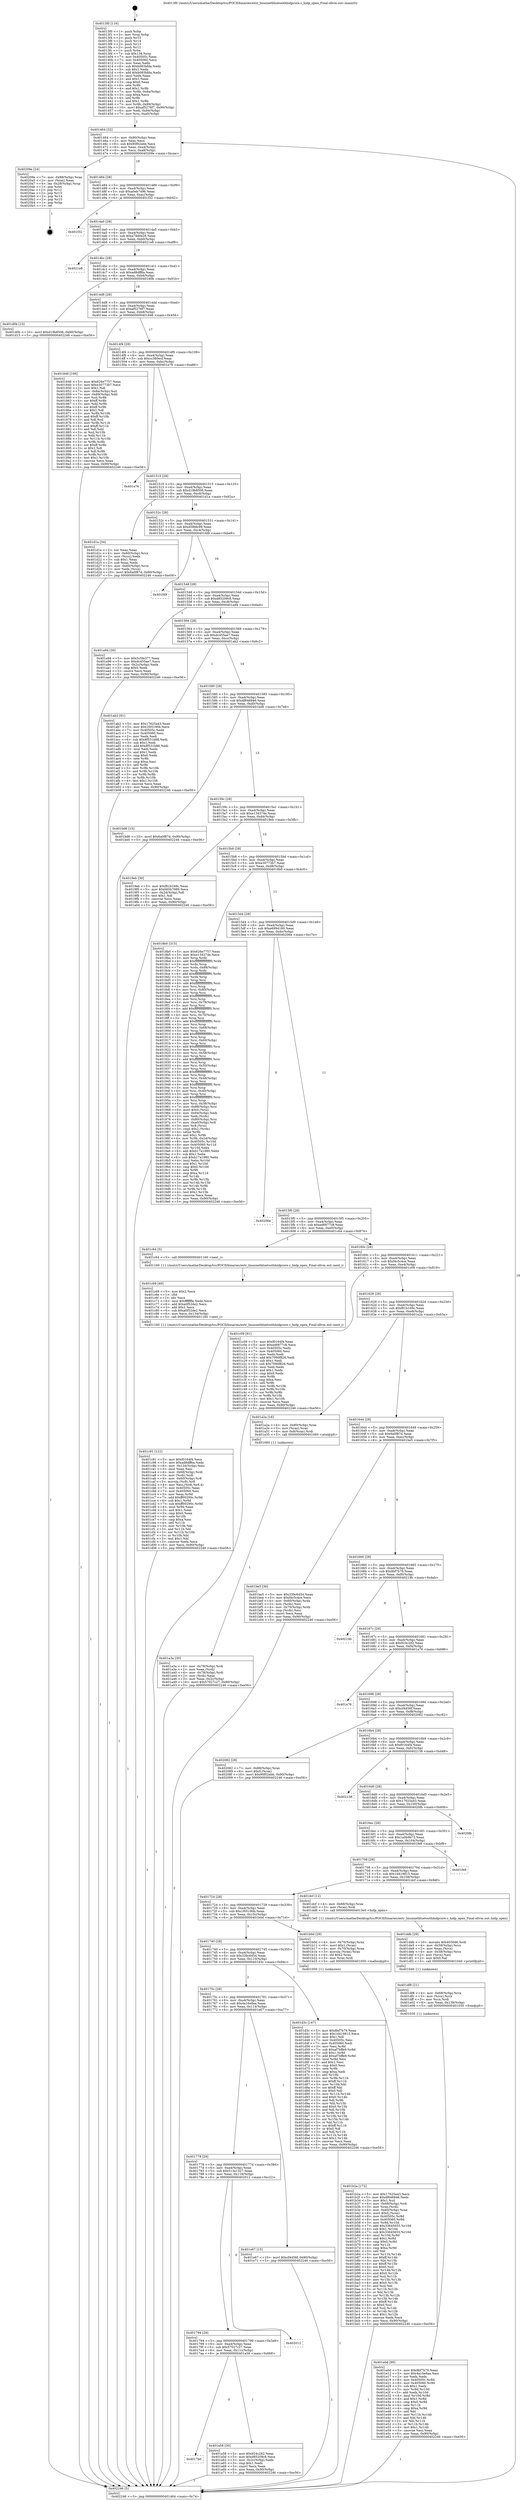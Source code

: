 digraph "0x4013f0" {
  label = "0x4013f0 (/mnt/c/Users/mathe/Desktop/tcc/POCII/binaries/extr_linuxnetbluetoothhidpcore.c_hidp_open_Final-ollvm.out::main(0))"
  labelloc = "t"
  node[shape=record]

  Entry [label="",width=0.3,height=0.3,shape=circle,fillcolor=black,style=filled]
  "0x401464" [label="{
     0x401464 [32]\l
     | [instrs]\l
     &nbsp;&nbsp;0x401464 \<+6\>: mov -0x90(%rbp),%eax\l
     &nbsp;&nbsp;0x40146a \<+2\>: mov %eax,%ecx\l
     &nbsp;&nbsp;0x40146c \<+6\>: sub $0x90f02ebb,%ecx\l
     &nbsp;&nbsp;0x401472 \<+6\>: mov %eax,-0xa4(%rbp)\l
     &nbsp;&nbsp;0x401478 \<+6\>: mov %ecx,-0xa8(%rbp)\l
     &nbsp;&nbsp;0x40147e \<+6\>: je 000000000040209e \<main+0xcae\>\l
  }"]
  "0x40209e" [label="{
     0x40209e [24]\l
     | [instrs]\l
     &nbsp;&nbsp;0x40209e \<+7\>: mov -0x88(%rbp),%rax\l
     &nbsp;&nbsp;0x4020a5 \<+2\>: mov (%rax),%eax\l
     &nbsp;&nbsp;0x4020a7 \<+4\>: lea -0x28(%rbp),%rsp\l
     &nbsp;&nbsp;0x4020ab \<+1\>: pop %rbx\l
     &nbsp;&nbsp;0x4020ac \<+2\>: pop %r12\l
     &nbsp;&nbsp;0x4020ae \<+2\>: pop %r13\l
     &nbsp;&nbsp;0x4020b0 \<+2\>: pop %r14\l
     &nbsp;&nbsp;0x4020b2 \<+2\>: pop %r15\l
     &nbsp;&nbsp;0x4020b4 \<+1\>: pop %rbp\l
     &nbsp;&nbsp;0x4020b5 \<+1\>: ret\l
  }"]
  "0x401484" [label="{
     0x401484 [28]\l
     | [instrs]\l
     &nbsp;&nbsp;0x401484 \<+5\>: jmp 0000000000401489 \<main+0x99\>\l
     &nbsp;&nbsp;0x401489 \<+6\>: mov -0xa4(%rbp),%eax\l
     &nbsp;&nbsp;0x40148f \<+5\>: sub $0xa0eb7496,%eax\l
     &nbsp;&nbsp;0x401494 \<+6\>: mov %eax,-0xac(%rbp)\l
     &nbsp;&nbsp;0x40149a \<+6\>: je 0000000000401f32 \<main+0xb42\>\l
  }"]
  Exit [label="",width=0.3,height=0.3,shape=circle,fillcolor=black,style=filled,peripheries=2]
  "0x401f32" [label="{
     0x401f32\l
  }", style=dashed]
  "0x4014a0" [label="{
     0x4014a0 [28]\l
     | [instrs]\l
     &nbsp;&nbsp;0x4014a0 \<+5\>: jmp 00000000004014a5 \<main+0xb5\>\l
     &nbsp;&nbsp;0x4014a5 \<+6\>: mov -0xa4(%rbp),%eax\l
     &nbsp;&nbsp;0x4014ab \<+5\>: sub $0xa79d0e28,%eax\l
     &nbsp;&nbsp;0x4014b0 \<+6\>: mov %eax,-0xb0(%rbp)\l
     &nbsp;&nbsp;0x4014b6 \<+6\>: je 00000000004021e8 \<main+0xdf8\>\l
  }"]
  "0x401e0d" [label="{
     0x401e0d [90]\l
     | [instrs]\l
     &nbsp;&nbsp;0x401e0d \<+5\>: mov $0x8bf7b79,%eax\l
     &nbsp;&nbsp;0x401e12 \<+5\>: mov $0x4a16e8aa,%esi\l
     &nbsp;&nbsp;0x401e17 \<+2\>: xor %edx,%edx\l
     &nbsp;&nbsp;0x401e19 \<+8\>: mov 0x40505c,%r8d\l
     &nbsp;&nbsp;0x401e21 \<+8\>: mov 0x405060,%r9d\l
     &nbsp;&nbsp;0x401e29 \<+3\>: sub $0x1,%edx\l
     &nbsp;&nbsp;0x401e2c \<+3\>: mov %r8d,%r10d\l
     &nbsp;&nbsp;0x401e2f \<+3\>: add %edx,%r10d\l
     &nbsp;&nbsp;0x401e32 \<+4\>: imul %r10d,%r8d\l
     &nbsp;&nbsp;0x401e36 \<+4\>: and $0x1,%r8d\l
     &nbsp;&nbsp;0x401e3a \<+4\>: cmp $0x0,%r8d\l
     &nbsp;&nbsp;0x401e3e \<+4\>: sete %r11b\l
     &nbsp;&nbsp;0x401e42 \<+4\>: cmp $0xa,%r9d\l
     &nbsp;&nbsp;0x401e46 \<+3\>: setl %bl\l
     &nbsp;&nbsp;0x401e49 \<+3\>: mov %r11b,%r14b\l
     &nbsp;&nbsp;0x401e4c \<+3\>: and %bl,%r14b\l
     &nbsp;&nbsp;0x401e4f \<+3\>: xor %bl,%r11b\l
     &nbsp;&nbsp;0x401e52 \<+3\>: or %r11b,%r14b\l
     &nbsp;&nbsp;0x401e55 \<+4\>: test $0x1,%r14b\l
     &nbsp;&nbsp;0x401e59 \<+3\>: cmovne %esi,%eax\l
     &nbsp;&nbsp;0x401e5c \<+6\>: mov %eax,-0x90(%rbp)\l
     &nbsp;&nbsp;0x401e62 \<+5\>: jmp 0000000000402246 \<main+0xe56\>\l
  }"]
  "0x4021e8" [label="{
     0x4021e8\l
  }", style=dashed]
  "0x4014bc" [label="{
     0x4014bc [28]\l
     | [instrs]\l
     &nbsp;&nbsp;0x4014bc \<+5\>: jmp 00000000004014c1 \<main+0xd1\>\l
     &nbsp;&nbsp;0x4014c1 \<+6\>: mov -0xa4(%rbp),%eax\l
     &nbsp;&nbsp;0x4014c7 \<+5\>: sub $0xad8dff6a,%eax\l
     &nbsp;&nbsp;0x4014cc \<+6\>: mov %eax,-0xb4(%rbp)\l
     &nbsp;&nbsp;0x4014d2 \<+6\>: je 0000000000401d0b \<main+0x91b\>\l
  }"]
  "0x401df8" [label="{
     0x401df8 [21]\l
     | [instrs]\l
     &nbsp;&nbsp;0x401df8 \<+4\>: mov -0x68(%rbp),%rcx\l
     &nbsp;&nbsp;0x401dfc \<+3\>: mov (%rcx),%rcx\l
     &nbsp;&nbsp;0x401dff \<+3\>: mov %rcx,%rdi\l
     &nbsp;&nbsp;0x401e02 \<+6\>: mov %eax,-0x138(%rbp)\l
     &nbsp;&nbsp;0x401e08 \<+5\>: call 0000000000401030 \<free@plt\>\l
     | [calls]\l
     &nbsp;&nbsp;0x401030 \{1\} (unknown)\l
  }"]
  "0x401d0b" [label="{
     0x401d0b [15]\l
     | [instrs]\l
     &nbsp;&nbsp;0x401d0b \<+10\>: movl $0xd19b8506,-0x90(%rbp)\l
     &nbsp;&nbsp;0x401d15 \<+5\>: jmp 0000000000402246 \<main+0xe56\>\l
  }"]
  "0x4014d8" [label="{
     0x4014d8 [28]\l
     | [instrs]\l
     &nbsp;&nbsp;0x4014d8 \<+5\>: jmp 00000000004014dd \<main+0xed\>\l
     &nbsp;&nbsp;0x4014dd \<+6\>: mov -0xa4(%rbp),%eax\l
     &nbsp;&nbsp;0x4014e3 \<+5\>: sub $0xaf5276f7,%eax\l
     &nbsp;&nbsp;0x4014e8 \<+6\>: mov %eax,-0xb8(%rbp)\l
     &nbsp;&nbsp;0x4014ee \<+6\>: je 0000000000401846 \<main+0x456\>\l
  }"]
  "0x401ddb" [label="{
     0x401ddb [29]\l
     | [instrs]\l
     &nbsp;&nbsp;0x401ddb \<+10\>: movabs $0x4030d6,%rdi\l
     &nbsp;&nbsp;0x401de5 \<+4\>: mov -0x58(%rbp),%rcx\l
     &nbsp;&nbsp;0x401de9 \<+2\>: mov %eax,(%rcx)\l
     &nbsp;&nbsp;0x401deb \<+4\>: mov -0x58(%rbp),%rcx\l
     &nbsp;&nbsp;0x401def \<+2\>: mov (%rcx),%esi\l
     &nbsp;&nbsp;0x401df1 \<+2\>: mov $0x0,%al\l
     &nbsp;&nbsp;0x401df3 \<+5\>: call 0000000000401040 \<printf@plt\>\l
     | [calls]\l
     &nbsp;&nbsp;0x401040 \{1\} (unknown)\l
  }"]
  "0x401846" [label="{
     0x401846 [106]\l
     | [instrs]\l
     &nbsp;&nbsp;0x401846 \<+5\>: mov $0x626e7757,%eax\l
     &nbsp;&nbsp;0x40184b \<+5\>: mov $0xe30773b7,%ecx\l
     &nbsp;&nbsp;0x401850 \<+2\>: mov $0x1,%dl\l
     &nbsp;&nbsp;0x401852 \<+7\>: mov -0x8a(%rbp),%sil\l
     &nbsp;&nbsp;0x401859 \<+7\>: mov -0x89(%rbp),%dil\l
     &nbsp;&nbsp;0x401860 \<+3\>: mov %sil,%r8b\l
     &nbsp;&nbsp;0x401863 \<+4\>: xor $0xff,%r8b\l
     &nbsp;&nbsp;0x401867 \<+3\>: mov %dil,%r9b\l
     &nbsp;&nbsp;0x40186a \<+4\>: xor $0xff,%r9b\l
     &nbsp;&nbsp;0x40186e \<+3\>: xor $0x1,%dl\l
     &nbsp;&nbsp;0x401871 \<+3\>: mov %r8b,%r10b\l
     &nbsp;&nbsp;0x401874 \<+4\>: and $0xff,%r10b\l
     &nbsp;&nbsp;0x401878 \<+3\>: and %dl,%sil\l
     &nbsp;&nbsp;0x40187b \<+3\>: mov %r9b,%r11b\l
     &nbsp;&nbsp;0x40187e \<+4\>: and $0xff,%r11b\l
     &nbsp;&nbsp;0x401882 \<+3\>: and %dl,%dil\l
     &nbsp;&nbsp;0x401885 \<+3\>: or %sil,%r10b\l
     &nbsp;&nbsp;0x401888 \<+3\>: or %dil,%r11b\l
     &nbsp;&nbsp;0x40188b \<+3\>: xor %r11b,%r10b\l
     &nbsp;&nbsp;0x40188e \<+3\>: or %r9b,%r8b\l
     &nbsp;&nbsp;0x401891 \<+4\>: xor $0xff,%r8b\l
     &nbsp;&nbsp;0x401895 \<+3\>: or $0x1,%dl\l
     &nbsp;&nbsp;0x401898 \<+3\>: and %dl,%r8b\l
     &nbsp;&nbsp;0x40189b \<+3\>: or %r8b,%r10b\l
     &nbsp;&nbsp;0x40189e \<+4\>: test $0x1,%r10b\l
     &nbsp;&nbsp;0x4018a2 \<+3\>: cmovne %ecx,%eax\l
     &nbsp;&nbsp;0x4018a5 \<+6\>: mov %eax,-0x90(%rbp)\l
     &nbsp;&nbsp;0x4018ab \<+5\>: jmp 0000000000402246 \<main+0xe56\>\l
  }"]
  "0x4014f4" [label="{
     0x4014f4 [28]\l
     | [instrs]\l
     &nbsp;&nbsp;0x4014f4 \<+5\>: jmp 00000000004014f9 \<main+0x109\>\l
     &nbsp;&nbsp;0x4014f9 \<+6\>: mov -0xa4(%rbp),%eax\l
     &nbsp;&nbsp;0x4014ff \<+5\>: sub $0xcc380ecf,%eax\l
     &nbsp;&nbsp;0x401504 \<+6\>: mov %eax,-0xbc(%rbp)\l
     &nbsp;&nbsp;0x40150a \<+6\>: je 0000000000401e76 \<main+0xa86\>\l
  }"]
  "0x402246" [label="{
     0x402246 [5]\l
     | [instrs]\l
     &nbsp;&nbsp;0x402246 \<+5\>: jmp 0000000000401464 \<main+0x74\>\l
  }"]
  "0x4013f0" [label="{
     0x4013f0 [116]\l
     | [instrs]\l
     &nbsp;&nbsp;0x4013f0 \<+1\>: push %rbp\l
     &nbsp;&nbsp;0x4013f1 \<+3\>: mov %rsp,%rbp\l
     &nbsp;&nbsp;0x4013f4 \<+2\>: push %r15\l
     &nbsp;&nbsp;0x4013f6 \<+2\>: push %r14\l
     &nbsp;&nbsp;0x4013f8 \<+2\>: push %r13\l
     &nbsp;&nbsp;0x4013fa \<+2\>: push %r12\l
     &nbsp;&nbsp;0x4013fc \<+1\>: push %rbx\l
     &nbsp;&nbsp;0x4013fd \<+7\>: sub $0x138,%rsp\l
     &nbsp;&nbsp;0x401404 \<+7\>: mov 0x40505c,%eax\l
     &nbsp;&nbsp;0x40140b \<+7\>: mov 0x405060,%ecx\l
     &nbsp;&nbsp;0x401412 \<+2\>: mov %eax,%edx\l
     &nbsp;&nbsp;0x401414 \<+6\>: sub $0xb083bfda,%edx\l
     &nbsp;&nbsp;0x40141a \<+3\>: sub $0x1,%edx\l
     &nbsp;&nbsp;0x40141d \<+6\>: add $0xb083bfda,%edx\l
     &nbsp;&nbsp;0x401423 \<+3\>: imul %edx,%eax\l
     &nbsp;&nbsp;0x401426 \<+3\>: and $0x1,%eax\l
     &nbsp;&nbsp;0x401429 \<+3\>: cmp $0x0,%eax\l
     &nbsp;&nbsp;0x40142c \<+4\>: sete %r8b\l
     &nbsp;&nbsp;0x401430 \<+4\>: and $0x1,%r8b\l
     &nbsp;&nbsp;0x401434 \<+7\>: mov %r8b,-0x8a(%rbp)\l
     &nbsp;&nbsp;0x40143b \<+3\>: cmp $0xa,%ecx\l
     &nbsp;&nbsp;0x40143e \<+4\>: setl %r8b\l
     &nbsp;&nbsp;0x401442 \<+4\>: and $0x1,%r8b\l
     &nbsp;&nbsp;0x401446 \<+7\>: mov %r8b,-0x89(%rbp)\l
     &nbsp;&nbsp;0x40144d \<+10\>: movl $0xaf5276f7,-0x90(%rbp)\l
     &nbsp;&nbsp;0x401457 \<+6\>: mov %edi,-0x94(%rbp)\l
     &nbsp;&nbsp;0x40145d \<+7\>: mov %rsi,-0xa0(%rbp)\l
  }"]
  "0x401c91" [label="{
     0x401c91 [122]\l
     | [instrs]\l
     &nbsp;&nbsp;0x401c91 \<+5\>: mov $0xf0164f4,%ecx\l
     &nbsp;&nbsp;0x401c96 \<+5\>: mov $0xad8dff6a,%edx\l
     &nbsp;&nbsp;0x401c9b \<+6\>: mov -0x134(%rbp),%esi\l
     &nbsp;&nbsp;0x401ca1 \<+3\>: imul %eax,%esi\l
     &nbsp;&nbsp;0x401ca4 \<+4\>: mov -0x68(%rbp),%rdi\l
     &nbsp;&nbsp;0x401ca8 \<+3\>: mov (%rdi),%rdi\l
     &nbsp;&nbsp;0x401cab \<+4\>: mov -0x60(%rbp),%r8\l
     &nbsp;&nbsp;0x401caf \<+3\>: movslq (%r8),%r8\l
     &nbsp;&nbsp;0x401cb2 \<+4\>: mov %esi,(%rdi,%r8,4)\l
     &nbsp;&nbsp;0x401cb6 \<+7\>: mov 0x40505c,%eax\l
     &nbsp;&nbsp;0x401cbd \<+7\>: mov 0x405060,%esi\l
     &nbsp;&nbsp;0x401cc4 \<+3\>: mov %eax,%r9d\l
     &nbsp;&nbsp;0x401cc7 \<+7\>: add $0xff00290c,%r9d\l
     &nbsp;&nbsp;0x401cce \<+4\>: sub $0x1,%r9d\l
     &nbsp;&nbsp;0x401cd2 \<+7\>: sub $0xff00290c,%r9d\l
     &nbsp;&nbsp;0x401cd9 \<+4\>: imul %r9d,%eax\l
     &nbsp;&nbsp;0x401cdd \<+3\>: and $0x1,%eax\l
     &nbsp;&nbsp;0x401ce0 \<+3\>: cmp $0x0,%eax\l
     &nbsp;&nbsp;0x401ce3 \<+4\>: sete %r10b\l
     &nbsp;&nbsp;0x401ce7 \<+3\>: cmp $0xa,%esi\l
     &nbsp;&nbsp;0x401cea \<+4\>: setl %r11b\l
     &nbsp;&nbsp;0x401cee \<+3\>: mov %r10b,%bl\l
     &nbsp;&nbsp;0x401cf1 \<+3\>: and %r11b,%bl\l
     &nbsp;&nbsp;0x401cf4 \<+3\>: xor %r11b,%r10b\l
     &nbsp;&nbsp;0x401cf7 \<+3\>: or %r10b,%bl\l
     &nbsp;&nbsp;0x401cfa \<+3\>: test $0x1,%bl\l
     &nbsp;&nbsp;0x401cfd \<+3\>: cmovne %edx,%ecx\l
     &nbsp;&nbsp;0x401d00 \<+6\>: mov %ecx,-0x90(%rbp)\l
     &nbsp;&nbsp;0x401d06 \<+5\>: jmp 0000000000402246 \<main+0xe56\>\l
  }"]
  "0x401e76" [label="{
     0x401e76\l
  }", style=dashed]
  "0x401510" [label="{
     0x401510 [28]\l
     | [instrs]\l
     &nbsp;&nbsp;0x401510 \<+5\>: jmp 0000000000401515 \<main+0x125\>\l
     &nbsp;&nbsp;0x401515 \<+6\>: mov -0xa4(%rbp),%eax\l
     &nbsp;&nbsp;0x40151b \<+5\>: sub $0xd19b8506,%eax\l
     &nbsp;&nbsp;0x401520 \<+6\>: mov %eax,-0xc0(%rbp)\l
     &nbsp;&nbsp;0x401526 \<+6\>: je 0000000000401d1a \<main+0x92a\>\l
  }"]
  "0x401c69" [label="{
     0x401c69 [40]\l
     | [instrs]\l
     &nbsp;&nbsp;0x401c69 \<+5\>: mov $0x2,%ecx\l
     &nbsp;&nbsp;0x401c6e \<+1\>: cltd\l
     &nbsp;&nbsp;0x401c6f \<+2\>: idiv %ecx\l
     &nbsp;&nbsp;0x401c71 \<+6\>: imul $0xfffffffe,%edx,%ecx\l
     &nbsp;&nbsp;0x401c77 \<+6\>: add $0xa0f52de2,%ecx\l
     &nbsp;&nbsp;0x401c7d \<+3\>: add $0x1,%ecx\l
     &nbsp;&nbsp;0x401c80 \<+6\>: sub $0xa0f52de2,%ecx\l
     &nbsp;&nbsp;0x401c86 \<+6\>: mov %ecx,-0x134(%rbp)\l
     &nbsp;&nbsp;0x401c8c \<+5\>: call 0000000000401160 \<next_i\>\l
     | [calls]\l
     &nbsp;&nbsp;0x401160 \{1\} (/mnt/c/Users/mathe/Desktop/tcc/POCII/binaries/extr_linuxnetbluetoothhidpcore.c_hidp_open_Final-ollvm.out::next_i)\l
  }"]
  "0x401d1a" [label="{
     0x401d1a [34]\l
     | [instrs]\l
     &nbsp;&nbsp;0x401d1a \<+2\>: xor %eax,%eax\l
     &nbsp;&nbsp;0x401d1c \<+4\>: mov -0x60(%rbp),%rcx\l
     &nbsp;&nbsp;0x401d20 \<+2\>: mov (%rcx),%edx\l
     &nbsp;&nbsp;0x401d22 \<+3\>: sub $0x1,%eax\l
     &nbsp;&nbsp;0x401d25 \<+2\>: sub %eax,%edx\l
     &nbsp;&nbsp;0x401d27 \<+4\>: mov -0x60(%rbp),%rcx\l
     &nbsp;&nbsp;0x401d2b \<+2\>: mov %edx,(%rcx)\l
     &nbsp;&nbsp;0x401d2d \<+10\>: movl $0x6a0f87d,-0x90(%rbp)\l
     &nbsp;&nbsp;0x401d37 \<+5\>: jmp 0000000000402246 \<main+0xe56\>\l
  }"]
  "0x40152c" [label="{
     0x40152c [28]\l
     | [instrs]\l
     &nbsp;&nbsp;0x40152c \<+5\>: jmp 0000000000401531 \<main+0x141\>\l
     &nbsp;&nbsp;0x401531 \<+6\>: mov -0xa4(%rbp),%eax\l
     &nbsp;&nbsp;0x401537 \<+5\>: sub $0xd58fdc99,%eax\l
     &nbsp;&nbsp;0x40153c \<+6\>: mov %eax,-0xc4(%rbp)\l
     &nbsp;&nbsp;0x401542 \<+6\>: je 0000000000401fd9 \<main+0xbe9\>\l
  }"]
  "0x401b2a" [label="{
     0x401b2a [172]\l
     | [instrs]\l
     &nbsp;&nbsp;0x401b2a \<+5\>: mov $0x17625a43,%ecx\l
     &nbsp;&nbsp;0x401b2f \<+5\>: mov $0xdf646946,%edx\l
     &nbsp;&nbsp;0x401b34 \<+3\>: mov $0x1,%sil\l
     &nbsp;&nbsp;0x401b37 \<+4\>: mov -0x68(%rbp),%rdi\l
     &nbsp;&nbsp;0x401b3b \<+3\>: mov %rax,(%rdi)\l
     &nbsp;&nbsp;0x401b3e \<+4\>: mov -0x60(%rbp),%rax\l
     &nbsp;&nbsp;0x401b42 \<+6\>: movl $0x0,(%rax)\l
     &nbsp;&nbsp;0x401b48 \<+8\>: mov 0x40505c,%r8d\l
     &nbsp;&nbsp;0x401b50 \<+8\>: mov 0x405060,%r9d\l
     &nbsp;&nbsp;0x401b58 \<+3\>: mov %r8d,%r10d\l
     &nbsp;&nbsp;0x401b5b \<+7\>: add $0x33645655,%r10d\l
     &nbsp;&nbsp;0x401b62 \<+4\>: sub $0x1,%r10d\l
     &nbsp;&nbsp;0x401b66 \<+7\>: sub $0x33645655,%r10d\l
     &nbsp;&nbsp;0x401b6d \<+4\>: imul %r10d,%r8d\l
     &nbsp;&nbsp;0x401b71 \<+4\>: and $0x1,%r8d\l
     &nbsp;&nbsp;0x401b75 \<+4\>: cmp $0x0,%r8d\l
     &nbsp;&nbsp;0x401b79 \<+4\>: sete %r11b\l
     &nbsp;&nbsp;0x401b7d \<+4\>: cmp $0xa,%r9d\l
     &nbsp;&nbsp;0x401b81 \<+3\>: setl %bl\l
     &nbsp;&nbsp;0x401b84 \<+3\>: mov %r11b,%r14b\l
     &nbsp;&nbsp;0x401b87 \<+4\>: xor $0xff,%r14b\l
     &nbsp;&nbsp;0x401b8b \<+3\>: mov %bl,%r15b\l
     &nbsp;&nbsp;0x401b8e \<+4\>: xor $0xff,%r15b\l
     &nbsp;&nbsp;0x401b92 \<+4\>: xor $0x0,%sil\l
     &nbsp;&nbsp;0x401b96 \<+3\>: mov %r14b,%r12b\l
     &nbsp;&nbsp;0x401b99 \<+4\>: and $0x0,%r12b\l
     &nbsp;&nbsp;0x401b9d \<+3\>: and %sil,%r11b\l
     &nbsp;&nbsp;0x401ba0 \<+3\>: mov %r15b,%r13b\l
     &nbsp;&nbsp;0x401ba3 \<+4\>: and $0x0,%r13b\l
     &nbsp;&nbsp;0x401ba7 \<+3\>: and %sil,%bl\l
     &nbsp;&nbsp;0x401baa \<+3\>: or %r11b,%r12b\l
     &nbsp;&nbsp;0x401bad \<+3\>: or %bl,%r13b\l
     &nbsp;&nbsp;0x401bb0 \<+3\>: xor %r13b,%r12b\l
     &nbsp;&nbsp;0x401bb3 \<+3\>: or %r15b,%r14b\l
     &nbsp;&nbsp;0x401bb6 \<+4\>: xor $0xff,%r14b\l
     &nbsp;&nbsp;0x401bba \<+4\>: or $0x0,%sil\l
     &nbsp;&nbsp;0x401bbe \<+3\>: and %sil,%r14b\l
     &nbsp;&nbsp;0x401bc1 \<+3\>: or %r14b,%r12b\l
     &nbsp;&nbsp;0x401bc4 \<+4\>: test $0x1,%r12b\l
     &nbsp;&nbsp;0x401bc8 \<+3\>: cmovne %edx,%ecx\l
     &nbsp;&nbsp;0x401bcb \<+6\>: mov %ecx,-0x90(%rbp)\l
     &nbsp;&nbsp;0x401bd1 \<+5\>: jmp 0000000000402246 \<main+0xe56\>\l
  }"]
  "0x401fd9" [label="{
     0x401fd9\l
  }", style=dashed]
  "0x401548" [label="{
     0x401548 [28]\l
     | [instrs]\l
     &nbsp;&nbsp;0x401548 \<+5\>: jmp 000000000040154d \<main+0x15d\>\l
     &nbsp;&nbsp;0x40154d \<+6\>: mov -0xa4(%rbp),%eax\l
     &nbsp;&nbsp;0x401553 \<+5\>: sub $0xd85209c8,%eax\l
     &nbsp;&nbsp;0x401558 \<+6\>: mov %eax,-0xc8(%rbp)\l
     &nbsp;&nbsp;0x40155e \<+6\>: je 0000000000401a94 \<main+0x6a4\>\l
  }"]
  "0x4017b0" [label="{
     0x4017b0\l
  }", style=dashed]
  "0x401a94" [label="{
     0x401a94 [30]\l
     | [instrs]\l
     &nbsp;&nbsp;0x401a94 \<+5\>: mov $0x5c5fe377,%eax\l
     &nbsp;&nbsp;0x401a99 \<+5\>: mov $0xdc455ae7,%ecx\l
     &nbsp;&nbsp;0x401a9e \<+3\>: mov -0x2c(%rbp),%edx\l
     &nbsp;&nbsp;0x401aa1 \<+3\>: cmp $0x0,%edx\l
     &nbsp;&nbsp;0x401aa4 \<+3\>: cmove %ecx,%eax\l
     &nbsp;&nbsp;0x401aa7 \<+6\>: mov %eax,-0x90(%rbp)\l
     &nbsp;&nbsp;0x401aad \<+5\>: jmp 0000000000402246 \<main+0xe56\>\l
  }"]
  "0x401564" [label="{
     0x401564 [28]\l
     | [instrs]\l
     &nbsp;&nbsp;0x401564 \<+5\>: jmp 0000000000401569 \<main+0x179\>\l
     &nbsp;&nbsp;0x401569 \<+6\>: mov -0xa4(%rbp),%eax\l
     &nbsp;&nbsp;0x40156f \<+5\>: sub $0xdc455ae7,%eax\l
     &nbsp;&nbsp;0x401574 \<+6\>: mov %eax,-0xcc(%rbp)\l
     &nbsp;&nbsp;0x40157a \<+6\>: je 0000000000401ab2 \<main+0x6c2\>\l
  }"]
  "0x401a58" [label="{
     0x401a58 [30]\l
     | [instrs]\l
     &nbsp;&nbsp;0x401a58 \<+5\>: mov $0x924c282,%eax\l
     &nbsp;&nbsp;0x401a5d \<+5\>: mov $0xd85209c8,%ecx\l
     &nbsp;&nbsp;0x401a62 \<+3\>: mov -0x2c(%rbp),%edx\l
     &nbsp;&nbsp;0x401a65 \<+3\>: cmp $0x1,%edx\l
     &nbsp;&nbsp;0x401a68 \<+3\>: cmovl %ecx,%eax\l
     &nbsp;&nbsp;0x401a6b \<+6\>: mov %eax,-0x90(%rbp)\l
     &nbsp;&nbsp;0x401a71 \<+5\>: jmp 0000000000402246 \<main+0xe56\>\l
  }"]
  "0x401ab2" [label="{
     0x401ab2 [91]\l
     | [instrs]\l
     &nbsp;&nbsp;0x401ab2 \<+5\>: mov $0x17625a43,%eax\l
     &nbsp;&nbsp;0x401ab7 \<+5\>: mov $0x1f05190b,%ecx\l
     &nbsp;&nbsp;0x401abc \<+7\>: mov 0x40505c,%edx\l
     &nbsp;&nbsp;0x401ac3 \<+7\>: mov 0x405060,%esi\l
     &nbsp;&nbsp;0x401aca \<+2\>: mov %edx,%edi\l
     &nbsp;&nbsp;0x401acc \<+6\>: sub $0x8f531b88,%edi\l
     &nbsp;&nbsp;0x401ad2 \<+3\>: sub $0x1,%edi\l
     &nbsp;&nbsp;0x401ad5 \<+6\>: add $0x8f531b88,%edi\l
     &nbsp;&nbsp;0x401adb \<+3\>: imul %edi,%edx\l
     &nbsp;&nbsp;0x401ade \<+3\>: and $0x1,%edx\l
     &nbsp;&nbsp;0x401ae1 \<+3\>: cmp $0x0,%edx\l
     &nbsp;&nbsp;0x401ae4 \<+4\>: sete %r8b\l
     &nbsp;&nbsp;0x401ae8 \<+3\>: cmp $0xa,%esi\l
     &nbsp;&nbsp;0x401aeb \<+4\>: setl %r9b\l
     &nbsp;&nbsp;0x401aef \<+3\>: mov %r8b,%r10b\l
     &nbsp;&nbsp;0x401af2 \<+3\>: and %r9b,%r10b\l
     &nbsp;&nbsp;0x401af5 \<+3\>: xor %r9b,%r8b\l
     &nbsp;&nbsp;0x401af8 \<+3\>: or %r8b,%r10b\l
     &nbsp;&nbsp;0x401afb \<+4\>: test $0x1,%r10b\l
     &nbsp;&nbsp;0x401aff \<+3\>: cmovne %ecx,%eax\l
     &nbsp;&nbsp;0x401b02 \<+6\>: mov %eax,-0x90(%rbp)\l
     &nbsp;&nbsp;0x401b08 \<+5\>: jmp 0000000000402246 \<main+0xe56\>\l
  }"]
  "0x401580" [label="{
     0x401580 [28]\l
     | [instrs]\l
     &nbsp;&nbsp;0x401580 \<+5\>: jmp 0000000000401585 \<main+0x195\>\l
     &nbsp;&nbsp;0x401585 \<+6\>: mov -0xa4(%rbp),%eax\l
     &nbsp;&nbsp;0x40158b \<+5\>: sub $0xdf646946,%eax\l
     &nbsp;&nbsp;0x401590 \<+6\>: mov %eax,-0xd0(%rbp)\l
     &nbsp;&nbsp;0x401596 \<+6\>: je 0000000000401bd6 \<main+0x7e6\>\l
  }"]
  "0x401794" [label="{
     0x401794 [28]\l
     | [instrs]\l
     &nbsp;&nbsp;0x401794 \<+5\>: jmp 0000000000401799 \<main+0x3a9\>\l
     &nbsp;&nbsp;0x401799 \<+6\>: mov -0xa4(%rbp),%eax\l
     &nbsp;&nbsp;0x40179f \<+5\>: sub $0x57027c27,%eax\l
     &nbsp;&nbsp;0x4017a4 \<+6\>: mov %eax,-0x11c(%rbp)\l
     &nbsp;&nbsp;0x4017aa \<+6\>: je 0000000000401a58 \<main+0x668\>\l
  }"]
  "0x401bd6" [label="{
     0x401bd6 [15]\l
     | [instrs]\l
     &nbsp;&nbsp;0x401bd6 \<+10\>: movl $0x6a0f87d,-0x90(%rbp)\l
     &nbsp;&nbsp;0x401be0 \<+5\>: jmp 0000000000402246 \<main+0xe56\>\l
  }"]
  "0x40159c" [label="{
     0x40159c [28]\l
     | [instrs]\l
     &nbsp;&nbsp;0x40159c \<+5\>: jmp 00000000004015a1 \<main+0x1b1\>\l
     &nbsp;&nbsp;0x4015a1 \<+6\>: mov -0xa4(%rbp),%eax\l
     &nbsp;&nbsp;0x4015a7 \<+5\>: sub $0xe134374e,%eax\l
     &nbsp;&nbsp;0x4015ac \<+6\>: mov %eax,-0xd4(%rbp)\l
     &nbsp;&nbsp;0x4015b2 \<+6\>: je 00000000004019eb \<main+0x5fb\>\l
  }"]
  "0x402012" [label="{
     0x402012\l
  }", style=dashed]
  "0x4019eb" [label="{
     0x4019eb [30]\l
     | [instrs]\l
     &nbsp;&nbsp;0x4019eb \<+5\>: mov $0xf81b169c,%eax\l
     &nbsp;&nbsp;0x4019f0 \<+5\>: mov $0x665b7989,%ecx\l
     &nbsp;&nbsp;0x4019f5 \<+3\>: mov -0x2d(%rbp),%dl\l
     &nbsp;&nbsp;0x4019f8 \<+3\>: test $0x1,%dl\l
     &nbsp;&nbsp;0x4019fb \<+3\>: cmovne %ecx,%eax\l
     &nbsp;&nbsp;0x4019fe \<+6\>: mov %eax,-0x90(%rbp)\l
     &nbsp;&nbsp;0x401a04 \<+5\>: jmp 0000000000402246 \<main+0xe56\>\l
  }"]
  "0x4015b8" [label="{
     0x4015b8 [28]\l
     | [instrs]\l
     &nbsp;&nbsp;0x4015b8 \<+5\>: jmp 00000000004015bd \<main+0x1cd\>\l
     &nbsp;&nbsp;0x4015bd \<+6\>: mov -0xa4(%rbp),%eax\l
     &nbsp;&nbsp;0x4015c3 \<+5\>: sub $0xe30773b7,%eax\l
     &nbsp;&nbsp;0x4015c8 \<+6\>: mov %eax,-0xd8(%rbp)\l
     &nbsp;&nbsp;0x4015ce \<+6\>: je 00000000004018b0 \<main+0x4c0\>\l
  }"]
  "0x401778" [label="{
     0x401778 [28]\l
     | [instrs]\l
     &nbsp;&nbsp;0x401778 \<+5\>: jmp 000000000040177d \<main+0x38d\>\l
     &nbsp;&nbsp;0x40177d \<+6\>: mov -0xa4(%rbp),%eax\l
     &nbsp;&nbsp;0x401783 \<+5\>: sub $0x513a1327,%eax\l
     &nbsp;&nbsp;0x401788 \<+6\>: mov %eax,-0x118(%rbp)\l
     &nbsp;&nbsp;0x40178e \<+6\>: je 0000000000402012 \<main+0xc22\>\l
  }"]
  "0x4018b0" [label="{
     0x4018b0 [315]\l
     | [instrs]\l
     &nbsp;&nbsp;0x4018b0 \<+5\>: mov $0x626e7757,%eax\l
     &nbsp;&nbsp;0x4018b5 \<+5\>: mov $0xe134374e,%ecx\l
     &nbsp;&nbsp;0x4018ba \<+3\>: mov %rsp,%rdx\l
     &nbsp;&nbsp;0x4018bd \<+4\>: add $0xfffffffffffffff0,%rdx\l
     &nbsp;&nbsp;0x4018c1 \<+3\>: mov %rdx,%rsp\l
     &nbsp;&nbsp;0x4018c4 \<+7\>: mov %rdx,-0x88(%rbp)\l
     &nbsp;&nbsp;0x4018cb \<+3\>: mov %rsp,%rdx\l
     &nbsp;&nbsp;0x4018ce \<+4\>: add $0xfffffffffffffff0,%rdx\l
     &nbsp;&nbsp;0x4018d2 \<+3\>: mov %rdx,%rsp\l
     &nbsp;&nbsp;0x4018d5 \<+3\>: mov %rsp,%rsi\l
     &nbsp;&nbsp;0x4018d8 \<+4\>: add $0xfffffffffffffff0,%rsi\l
     &nbsp;&nbsp;0x4018dc \<+3\>: mov %rsi,%rsp\l
     &nbsp;&nbsp;0x4018df \<+4\>: mov %rsi,-0x80(%rbp)\l
     &nbsp;&nbsp;0x4018e3 \<+3\>: mov %rsp,%rsi\l
     &nbsp;&nbsp;0x4018e6 \<+4\>: add $0xfffffffffffffff0,%rsi\l
     &nbsp;&nbsp;0x4018ea \<+3\>: mov %rsi,%rsp\l
     &nbsp;&nbsp;0x4018ed \<+4\>: mov %rsi,-0x78(%rbp)\l
     &nbsp;&nbsp;0x4018f1 \<+3\>: mov %rsp,%rsi\l
     &nbsp;&nbsp;0x4018f4 \<+4\>: add $0xfffffffffffffff0,%rsi\l
     &nbsp;&nbsp;0x4018f8 \<+3\>: mov %rsi,%rsp\l
     &nbsp;&nbsp;0x4018fb \<+4\>: mov %rsi,-0x70(%rbp)\l
     &nbsp;&nbsp;0x4018ff \<+3\>: mov %rsp,%rsi\l
     &nbsp;&nbsp;0x401902 \<+4\>: add $0xfffffffffffffff0,%rsi\l
     &nbsp;&nbsp;0x401906 \<+3\>: mov %rsi,%rsp\l
     &nbsp;&nbsp;0x401909 \<+4\>: mov %rsi,-0x68(%rbp)\l
     &nbsp;&nbsp;0x40190d \<+3\>: mov %rsp,%rsi\l
     &nbsp;&nbsp;0x401910 \<+4\>: add $0xfffffffffffffff0,%rsi\l
     &nbsp;&nbsp;0x401914 \<+3\>: mov %rsi,%rsp\l
     &nbsp;&nbsp;0x401917 \<+4\>: mov %rsi,-0x60(%rbp)\l
     &nbsp;&nbsp;0x40191b \<+3\>: mov %rsp,%rsi\l
     &nbsp;&nbsp;0x40191e \<+4\>: add $0xfffffffffffffff0,%rsi\l
     &nbsp;&nbsp;0x401922 \<+3\>: mov %rsi,%rsp\l
     &nbsp;&nbsp;0x401925 \<+4\>: mov %rsi,-0x58(%rbp)\l
     &nbsp;&nbsp;0x401929 \<+3\>: mov %rsp,%rsi\l
     &nbsp;&nbsp;0x40192c \<+4\>: add $0xfffffffffffffff0,%rsi\l
     &nbsp;&nbsp;0x401930 \<+3\>: mov %rsi,%rsp\l
     &nbsp;&nbsp;0x401933 \<+4\>: mov %rsi,-0x50(%rbp)\l
     &nbsp;&nbsp;0x401937 \<+3\>: mov %rsp,%rsi\l
     &nbsp;&nbsp;0x40193a \<+4\>: add $0xfffffffffffffff0,%rsi\l
     &nbsp;&nbsp;0x40193e \<+3\>: mov %rsi,%rsp\l
     &nbsp;&nbsp;0x401941 \<+4\>: mov %rsi,-0x48(%rbp)\l
     &nbsp;&nbsp;0x401945 \<+3\>: mov %rsp,%rsi\l
     &nbsp;&nbsp;0x401948 \<+4\>: add $0xfffffffffffffff0,%rsi\l
     &nbsp;&nbsp;0x40194c \<+3\>: mov %rsi,%rsp\l
     &nbsp;&nbsp;0x40194f \<+4\>: mov %rsi,-0x40(%rbp)\l
     &nbsp;&nbsp;0x401953 \<+3\>: mov %rsp,%rsi\l
     &nbsp;&nbsp;0x401956 \<+4\>: add $0xfffffffffffffff0,%rsi\l
     &nbsp;&nbsp;0x40195a \<+3\>: mov %rsi,%rsp\l
     &nbsp;&nbsp;0x40195d \<+4\>: mov %rsi,-0x38(%rbp)\l
     &nbsp;&nbsp;0x401961 \<+7\>: mov -0x88(%rbp),%rsi\l
     &nbsp;&nbsp;0x401968 \<+6\>: movl $0x0,(%rsi)\l
     &nbsp;&nbsp;0x40196e \<+6\>: mov -0x94(%rbp),%edi\l
     &nbsp;&nbsp;0x401974 \<+2\>: mov %edi,(%rdx)\l
     &nbsp;&nbsp;0x401976 \<+4\>: mov -0x80(%rbp),%rsi\l
     &nbsp;&nbsp;0x40197a \<+7\>: mov -0xa0(%rbp),%r8\l
     &nbsp;&nbsp;0x401981 \<+3\>: mov %r8,(%rsi)\l
     &nbsp;&nbsp;0x401984 \<+3\>: cmpl $0x2,(%rdx)\l
     &nbsp;&nbsp;0x401987 \<+4\>: setne %r9b\l
     &nbsp;&nbsp;0x40198b \<+4\>: and $0x1,%r9b\l
     &nbsp;&nbsp;0x40198f \<+4\>: mov %r9b,-0x2d(%rbp)\l
     &nbsp;&nbsp;0x401993 \<+8\>: mov 0x40505c,%r10d\l
     &nbsp;&nbsp;0x40199b \<+8\>: mov 0x405060,%r11d\l
     &nbsp;&nbsp;0x4019a3 \<+3\>: mov %r10d,%ebx\l
     &nbsp;&nbsp;0x4019a6 \<+6\>: add $0xb17a1980,%ebx\l
     &nbsp;&nbsp;0x4019ac \<+3\>: sub $0x1,%ebx\l
     &nbsp;&nbsp;0x4019af \<+6\>: sub $0xb17a1980,%ebx\l
     &nbsp;&nbsp;0x4019b5 \<+4\>: imul %ebx,%r10d\l
     &nbsp;&nbsp;0x4019b9 \<+4\>: and $0x1,%r10d\l
     &nbsp;&nbsp;0x4019bd \<+4\>: cmp $0x0,%r10d\l
     &nbsp;&nbsp;0x4019c1 \<+4\>: sete %r9b\l
     &nbsp;&nbsp;0x4019c5 \<+4\>: cmp $0xa,%r11d\l
     &nbsp;&nbsp;0x4019c9 \<+4\>: setl %r14b\l
     &nbsp;&nbsp;0x4019cd \<+3\>: mov %r9b,%r15b\l
     &nbsp;&nbsp;0x4019d0 \<+3\>: and %r14b,%r15b\l
     &nbsp;&nbsp;0x4019d3 \<+3\>: xor %r14b,%r9b\l
     &nbsp;&nbsp;0x4019d6 \<+3\>: or %r9b,%r15b\l
     &nbsp;&nbsp;0x4019d9 \<+4\>: test $0x1,%r15b\l
     &nbsp;&nbsp;0x4019dd \<+3\>: cmovne %ecx,%eax\l
     &nbsp;&nbsp;0x4019e0 \<+6\>: mov %eax,-0x90(%rbp)\l
     &nbsp;&nbsp;0x4019e6 \<+5\>: jmp 0000000000402246 \<main+0xe56\>\l
  }"]
  "0x4015d4" [label="{
     0x4015d4 [28]\l
     | [instrs]\l
     &nbsp;&nbsp;0x4015d4 \<+5\>: jmp 00000000004015d9 \<main+0x1e9\>\l
     &nbsp;&nbsp;0x4015d9 \<+6\>: mov -0xa4(%rbp),%eax\l
     &nbsp;&nbsp;0x4015df \<+5\>: sub $0xe6994160,%eax\l
     &nbsp;&nbsp;0x4015e4 \<+6\>: mov %eax,-0xdc(%rbp)\l
     &nbsp;&nbsp;0x4015ea \<+6\>: je 000000000040206e \<main+0xc7e\>\l
  }"]
  "0x401e67" [label="{
     0x401e67 [15]\l
     | [instrs]\l
     &nbsp;&nbsp;0x401e67 \<+10\>: movl $0xcf4456f,-0x90(%rbp)\l
     &nbsp;&nbsp;0x401e71 \<+5\>: jmp 0000000000402246 \<main+0xe56\>\l
  }"]
  "0x40175c" [label="{
     0x40175c [28]\l
     | [instrs]\l
     &nbsp;&nbsp;0x40175c \<+5\>: jmp 0000000000401761 \<main+0x371\>\l
     &nbsp;&nbsp;0x401761 \<+6\>: mov -0xa4(%rbp),%eax\l
     &nbsp;&nbsp;0x401767 \<+5\>: sub $0x4a16e8aa,%eax\l
     &nbsp;&nbsp;0x40176c \<+6\>: mov %eax,-0x114(%rbp)\l
     &nbsp;&nbsp;0x401772 \<+6\>: je 0000000000401e67 \<main+0xa77\>\l
  }"]
  "0x40206e" [label="{
     0x40206e\l
  }", style=dashed]
  "0x4015f0" [label="{
     0x4015f0 [28]\l
     | [instrs]\l
     &nbsp;&nbsp;0x4015f0 \<+5\>: jmp 00000000004015f5 \<main+0x205\>\l
     &nbsp;&nbsp;0x4015f5 \<+6\>: mov -0xa4(%rbp),%eax\l
     &nbsp;&nbsp;0x4015fb \<+5\>: sub $0xed6877c8,%eax\l
     &nbsp;&nbsp;0x401600 \<+6\>: mov %eax,-0xe0(%rbp)\l
     &nbsp;&nbsp;0x401606 \<+6\>: je 0000000000401c64 \<main+0x874\>\l
  }"]
  "0x401d3c" [label="{
     0x401d3c [147]\l
     | [instrs]\l
     &nbsp;&nbsp;0x401d3c \<+5\>: mov $0x8bf7b79,%eax\l
     &nbsp;&nbsp;0x401d41 \<+5\>: mov $0x1d419815,%ecx\l
     &nbsp;&nbsp;0x401d46 \<+2\>: mov $0x1,%dl\l
     &nbsp;&nbsp;0x401d48 \<+7\>: mov 0x40505c,%esi\l
     &nbsp;&nbsp;0x401d4f \<+7\>: mov 0x405060,%edi\l
     &nbsp;&nbsp;0x401d56 \<+3\>: mov %esi,%r8d\l
     &nbsp;&nbsp;0x401d59 \<+7\>: sub $0xaf7bffe9,%r8d\l
     &nbsp;&nbsp;0x401d60 \<+4\>: sub $0x1,%r8d\l
     &nbsp;&nbsp;0x401d64 \<+7\>: add $0xaf7bffe9,%r8d\l
     &nbsp;&nbsp;0x401d6b \<+4\>: imul %r8d,%esi\l
     &nbsp;&nbsp;0x401d6f \<+3\>: and $0x1,%esi\l
     &nbsp;&nbsp;0x401d72 \<+3\>: cmp $0x0,%esi\l
     &nbsp;&nbsp;0x401d75 \<+4\>: sete %r9b\l
     &nbsp;&nbsp;0x401d79 \<+3\>: cmp $0xa,%edi\l
     &nbsp;&nbsp;0x401d7c \<+4\>: setl %r10b\l
     &nbsp;&nbsp;0x401d80 \<+3\>: mov %r9b,%r11b\l
     &nbsp;&nbsp;0x401d83 \<+4\>: xor $0xff,%r11b\l
     &nbsp;&nbsp;0x401d87 \<+3\>: mov %r10b,%bl\l
     &nbsp;&nbsp;0x401d8a \<+3\>: xor $0xff,%bl\l
     &nbsp;&nbsp;0x401d8d \<+3\>: xor $0x0,%dl\l
     &nbsp;&nbsp;0x401d90 \<+3\>: mov %r11b,%r14b\l
     &nbsp;&nbsp;0x401d93 \<+4\>: and $0x0,%r14b\l
     &nbsp;&nbsp;0x401d97 \<+3\>: and %dl,%r9b\l
     &nbsp;&nbsp;0x401d9a \<+3\>: mov %bl,%r15b\l
     &nbsp;&nbsp;0x401d9d \<+4\>: and $0x0,%r15b\l
     &nbsp;&nbsp;0x401da1 \<+3\>: and %dl,%r10b\l
     &nbsp;&nbsp;0x401da4 \<+3\>: or %r9b,%r14b\l
     &nbsp;&nbsp;0x401da7 \<+3\>: or %r10b,%r15b\l
     &nbsp;&nbsp;0x401daa \<+3\>: xor %r15b,%r14b\l
     &nbsp;&nbsp;0x401dad \<+3\>: or %bl,%r11b\l
     &nbsp;&nbsp;0x401db0 \<+4\>: xor $0xff,%r11b\l
     &nbsp;&nbsp;0x401db4 \<+3\>: or $0x0,%dl\l
     &nbsp;&nbsp;0x401db7 \<+3\>: and %dl,%r11b\l
     &nbsp;&nbsp;0x401dba \<+3\>: or %r11b,%r14b\l
     &nbsp;&nbsp;0x401dbd \<+4\>: test $0x1,%r14b\l
     &nbsp;&nbsp;0x401dc1 \<+3\>: cmovne %ecx,%eax\l
     &nbsp;&nbsp;0x401dc4 \<+6\>: mov %eax,-0x90(%rbp)\l
     &nbsp;&nbsp;0x401dca \<+5\>: jmp 0000000000402246 \<main+0xe56\>\l
  }"]
  "0x401c64" [label="{
     0x401c64 [5]\l
     | [instrs]\l
     &nbsp;&nbsp;0x401c64 \<+5\>: call 0000000000401160 \<next_i\>\l
     | [calls]\l
     &nbsp;&nbsp;0x401160 \{1\} (/mnt/c/Users/mathe/Desktop/tcc/POCII/binaries/extr_linuxnetbluetoothhidpcore.c_hidp_open_Final-ollvm.out::next_i)\l
  }"]
  "0x40160c" [label="{
     0x40160c [28]\l
     | [instrs]\l
     &nbsp;&nbsp;0x40160c \<+5\>: jmp 0000000000401611 \<main+0x221\>\l
     &nbsp;&nbsp;0x401611 \<+6\>: mov -0xa4(%rbp),%eax\l
     &nbsp;&nbsp;0x401617 \<+5\>: sub $0xf4c5c4ce,%eax\l
     &nbsp;&nbsp;0x40161c \<+6\>: mov %eax,-0xe4(%rbp)\l
     &nbsp;&nbsp;0x401622 \<+6\>: je 0000000000401c09 \<main+0x819\>\l
  }"]
  "0x401740" [label="{
     0x401740 [28]\l
     | [instrs]\l
     &nbsp;&nbsp;0x401740 \<+5\>: jmp 0000000000401745 \<main+0x355\>\l
     &nbsp;&nbsp;0x401745 \<+6\>: mov -0xa4(%rbp),%eax\l
     &nbsp;&nbsp;0x40174b \<+5\>: sub $0x339c6454,%eax\l
     &nbsp;&nbsp;0x401750 \<+6\>: mov %eax,-0x110(%rbp)\l
     &nbsp;&nbsp;0x401756 \<+6\>: je 0000000000401d3c \<main+0x94c\>\l
  }"]
  "0x401c09" [label="{
     0x401c09 [91]\l
     | [instrs]\l
     &nbsp;&nbsp;0x401c09 \<+5\>: mov $0xf0164f4,%eax\l
     &nbsp;&nbsp;0x401c0e \<+5\>: mov $0xed6877c8,%ecx\l
     &nbsp;&nbsp;0x401c13 \<+7\>: mov 0x40505c,%edx\l
     &nbsp;&nbsp;0x401c1a \<+7\>: mov 0x405060,%esi\l
     &nbsp;&nbsp;0x401c21 \<+2\>: mov %edx,%edi\l
     &nbsp;&nbsp;0x401c23 \<+6\>: add $0x7090f826,%edi\l
     &nbsp;&nbsp;0x401c29 \<+3\>: sub $0x1,%edi\l
     &nbsp;&nbsp;0x401c2c \<+6\>: sub $0x7090f826,%edi\l
     &nbsp;&nbsp;0x401c32 \<+3\>: imul %edi,%edx\l
     &nbsp;&nbsp;0x401c35 \<+3\>: and $0x1,%edx\l
     &nbsp;&nbsp;0x401c38 \<+3\>: cmp $0x0,%edx\l
     &nbsp;&nbsp;0x401c3b \<+4\>: sete %r8b\l
     &nbsp;&nbsp;0x401c3f \<+3\>: cmp $0xa,%esi\l
     &nbsp;&nbsp;0x401c42 \<+4\>: setl %r9b\l
     &nbsp;&nbsp;0x401c46 \<+3\>: mov %r8b,%r10b\l
     &nbsp;&nbsp;0x401c49 \<+3\>: and %r9b,%r10b\l
     &nbsp;&nbsp;0x401c4c \<+3\>: xor %r9b,%r8b\l
     &nbsp;&nbsp;0x401c4f \<+3\>: or %r8b,%r10b\l
     &nbsp;&nbsp;0x401c52 \<+4\>: test $0x1,%r10b\l
     &nbsp;&nbsp;0x401c56 \<+3\>: cmovne %ecx,%eax\l
     &nbsp;&nbsp;0x401c59 \<+6\>: mov %eax,-0x90(%rbp)\l
     &nbsp;&nbsp;0x401c5f \<+5\>: jmp 0000000000402246 \<main+0xe56\>\l
  }"]
  "0x401628" [label="{
     0x401628 [28]\l
     | [instrs]\l
     &nbsp;&nbsp;0x401628 \<+5\>: jmp 000000000040162d \<main+0x23d\>\l
     &nbsp;&nbsp;0x40162d \<+6\>: mov -0xa4(%rbp),%eax\l
     &nbsp;&nbsp;0x401633 \<+5\>: sub $0xf81b169c,%eax\l
     &nbsp;&nbsp;0x401638 \<+6\>: mov %eax,-0xe8(%rbp)\l
     &nbsp;&nbsp;0x40163e \<+6\>: je 0000000000401a2a \<main+0x63a\>\l
  }"]
  "0x401b0d" [label="{
     0x401b0d [29]\l
     | [instrs]\l
     &nbsp;&nbsp;0x401b0d \<+4\>: mov -0x70(%rbp),%rax\l
     &nbsp;&nbsp;0x401b11 \<+6\>: movl $0x1,(%rax)\l
     &nbsp;&nbsp;0x401b17 \<+4\>: mov -0x70(%rbp),%rax\l
     &nbsp;&nbsp;0x401b1b \<+3\>: movslq (%rax),%rax\l
     &nbsp;&nbsp;0x401b1e \<+4\>: shl $0x2,%rax\l
     &nbsp;&nbsp;0x401b22 \<+3\>: mov %rax,%rdi\l
     &nbsp;&nbsp;0x401b25 \<+5\>: call 0000000000401050 \<malloc@plt\>\l
     | [calls]\l
     &nbsp;&nbsp;0x401050 \{1\} (unknown)\l
  }"]
  "0x401a2a" [label="{
     0x401a2a [16]\l
     | [instrs]\l
     &nbsp;&nbsp;0x401a2a \<+4\>: mov -0x80(%rbp),%rax\l
     &nbsp;&nbsp;0x401a2e \<+3\>: mov (%rax),%rax\l
     &nbsp;&nbsp;0x401a31 \<+4\>: mov 0x8(%rax),%rdi\l
     &nbsp;&nbsp;0x401a35 \<+5\>: call 0000000000401060 \<atoi@plt\>\l
     | [calls]\l
     &nbsp;&nbsp;0x401060 \{1\} (unknown)\l
  }"]
  "0x401644" [label="{
     0x401644 [28]\l
     | [instrs]\l
     &nbsp;&nbsp;0x401644 \<+5\>: jmp 0000000000401649 \<main+0x259\>\l
     &nbsp;&nbsp;0x401649 \<+6\>: mov -0xa4(%rbp),%eax\l
     &nbsp;&nbsp;0x40164f \<+5\>: sub $0x6a0f87d,%eax\l
     &nbsp;&nbsp;0x401654 \<+6\>: mov %eax,-0xec(%rbp)\l
     &nbsp;&nbsp;0x40165a \<+6\>: je 0000000000401be5 \<main+0x7f5\>\l
  }"]
  "0x401a3a" [label="{
     0x401a3a [30]\l
     | [instrs]\l
     &nbsp;&nbsp;0x401a3a \<+4\>: mov -0x78(%rbp),%rdi\l
     &nbsp;&nbsp;0x401a3e \<+2\>: mov %eax,(%rdi)\l
     &nbsp;&nbsp;0x401a40 \<+4\>: mov -0x78(%rbp),%rdi\l
     &nbsp;&nbsp;0x401a44 \<+2\>: mov (%rdi),%eax\l
     &nbsp;&nbsp;0x401a46 \<+3\>: mov %eax,-0x2c(%rbp)\l
     &nbsp;&nbsp;0x401a49 \<+10\>: movl $0x57027c27,-0x90(%rbp)\l
     &nbsp;&nbsp;0x401a53 \<+5\>: jmp 0000000000402246 \<main+0xe56\>\l
  }"]
  "0x401724" [label="{
     0x401724 [28]\l
     | [instrs]\l
     &nbsp;&nbsp;0x401724 \<+5\>: jmp 0000000000401729 \<main+0x339\>\l
     &nbsp;&nbsp;0x401729 \<+6\>: mov -0xa4(%rbp),%eax\l
     &nbsp;&nbsp;0x40172f \<+5\>: sub $0x1f05190b,%eax\l
     &nbsp;&nbsp;0x401734 \<+6\>: mov %eax,-0x10c(%rbp)\l
     &nbsp;&nbsp;0x40173a \<+6\>: je 0000000000401b0d \<main+0x71d\>\l
  }"]
  "0x401be5" [label="{
     0x401be5 [36]\l
     | [instrs]\l
     &nbsp;&nbsp;0x401be5 \<+5\>: mov $0x339c6454,%eax\l
     &nbsp;&nbsp;0x401bea \<+5\>: mov $0xf4c5c4ce,%ecx\l
     &nbsp;&nbsp;0x401bef \<+4\>: mov -0x60(%rbp),%rdx\l
     &nbsp;&nbsp;0x401bf3 \<+2\>: mov (%rdx),%esi\l
     &nbsp;&nbsp;0x401bf5 \<+4\>: mov -0x70(%rbp),%rdx\l
     &nbsp;&nbsp;0x401bf9 \<+2\>: cmp (%rdx),%esi\l
     &nbsp;&nbsp;0x401bfb \<+3\>: cmovl %ecx,%eax\l
     &nbsp;&nbsp;0x401bfe \<+6\>: mov %eax,-0x90(%rbp)\l
     &nbsp;&nbsp;0x401c04 \<+5\>: jmp 0000000000402246 \<main+0xe56\>\l
  }"]
  "0x401660" [label="{
     0x401660 [28]\l
     | [instrs]\l
     &nbsp;&nbsp;0x401660 \<+5\>: jmp 0000000000401665 \<main+0x275\>\l
     &nbsp;&nbsp;0x401665 \<+6\>: mov -0xa4(%rbp),%eax\l
     &nbsp;&nbsp;0x40166b \<+5\>: sub $0x8bf7b79,%eax\l
     &nbsp;&nbsp;0x401670 \<+6\>: mov %eax,-0xf0(%rbp)\l
     &nbsp;&nbsp;0x401676 \<+6\>: je 000000000040219b \<main+0xdab\>\l
  }"]
  "0x401dcf" [label="{
     0x401dcf [12]\l
     | [instrs]\l
     &nbsp;&nbsp;0x401dcf \<+4\>: mov -0x68(%rbp),%rax\l
     &nbsp;&nbsp;0x401dd3 \<+3\>: mov (%rax),%rdi\l
     &nbsp;&nbsp;0x401dd6 \<+5\>: call 00000000004013e0 \<hidp_open\>\l
     | [calls]\l
     &nbsp;&nbsp;0x4013e0 \{1\} (/mnt/c/Users/mathe/Desktop/tcc/POCII/binaries/extr_linuxnetbluetoothhidpcore.c_hidp_open_Final-ollvm.out::hidp_open)\l
  }"]
  "0x40219b" [label="{
     0x40219b\l
  }", style=dashed]
  "0x40167c" [label="{
     0x40167c [28]\l
     | [instrs]\l
     &nbsp;&nbsp;0x40167c \<+5\>: jmp 0000000000401681 \<main+0x291\>\l
     &nbsp;&nbsp;0x401681 \<+6\>: mov -0xa4(%rbp),%eax\l
     &nbsp;&nbsp;0x401687 \<+5\>: sub $0x924c282,%eax\l
     &nbsp;&nbsp;0x40168c \<+6\>: mov %eax,-0xf4(%rbp)\l
     &nbsp;&nbsp;0x401692 \<+6\>: je 0000000000401a76 \<main+0x686\>\l
  }"]
  "0x401708" [label="{
     0x401708 [28]\l
     | [instrs]\l
     &nbsp;&nbsp;0x401708 \<+5\>: jmp 000000000040170d \<main+0x31d\>\l
     &nbsp;&nbsp;0x40170d \<+6\>: mov -0xa4(%rbp),%eax\l
     &nbsp;&nbsp;0x401713 \<+5\>: sub $0x1d419815,%eax\l
     &nbsp;&nbsp;0x401718 \<+6\>: mov %eax,-0x108(%rbp)\l
     &nbsp;&nbsp;0x40171e \<+6\>: je 0000000000401dcf \<main+0x9df\>\l
  }"]
  "0x401a76" [label="{
     0x401a76\l
  }", style=dashed]
  "0x401698" [label="{
     0x401698 [28]\l
     | [instrs]\l
     &nbsp;&nbsp;0x401698 \<+5\>: jmp 000000000040169d \<main+0x2ad\>\l
     &nbsp;&nbsp;0x40169d \<+6\>: mov -0xa4(%rbp),%eax\l
     &nbsp;&nbsp;0x4016a3 \<+5\>: sub $0xcf4456f,%eax\l
     &nbsp;&nbsp;0x4016a8 \<+6\>: mov %eax,-0xf8(%rbp)\l
     &nbsp;&nbsp;0x4016ae \<+6\>: je 0000000000402082 \<main+0xc92\>\l
  }"]
  "0x401fe8" [label="{
     0x401fe8\l
  }", style=dashed]
  "0x402082" [label="{
     0x402082 [28]\l
     | [instrs]\l
     &nbsp;&nbsp;0x402082 \<+7\>: mov -0x88(%rbp),%rax\l
     &nbsp;&nbsp;0x402089 \<+6\>: movl $0x0,(%rax)\l
     &nbsp;&nbsp;0x40208f \<+10\>: movl $0x90f02ebb,-0x90(%rbp)\l
     &nbsp;&nbsp;0x402099 \<+5\>: jmp 0000000000402246 \<main+0xe56\>\l
  }"]
  "0x4016b4" [label="{
     0x4016b4 [28]\l
     | [instrs]\l
     &nbsp;&nbsp;0x4016b4 \<+5\>: jmp 00000000004016b9 \<main+0x2c9\>\l
     &nbsp;&nbsp;0x4016b9 \<+6\>: mov -0xa4(%rbp),%eax\l
     &nbsp;&nbsp;0x4016bf \<+5\>: sub $0xf0164f4,%eax\l
     &nbsp;&nbsp;0x4016c4 \<+6\>: mov %eax,-0xfc(%rbp)\l
     &nbsp;&nbsp;0x4016ca \<+6\>: je 0000000000402138 \<main+0xd48\>\l
  }"]
  "0x4016ec" [label="{
     0x4016ec [28]\l
     | [instrs]\l
     &nbsp;&nbsp;0x4016ec \<+5\>: jmp 00000000004016f1 \<main+0x301\>\l
     &nbsp;&nbsp;0x4016f1 \<+6\>: mov -0xa4(%rbp),%eax\l
     &nbsp;&nbsp;0x4016f7 \<+5\>: sub $0x1a0b9b73,%eax\l
     &nbsp;&nbsp;0x4016fc \<+6\>: mov %eax,-0x104(%rbp)\l
     &nbsp;&nbsp;0x401702 \<+6\>: je 0000000000401fe8 \<main+0xbf8\>\l
  }"]
  "0x402138" [label="{
     0x402138\l
  }", style=dashed]
  "0x4016d0" [label="{
     0x4016d0 [28]\l
     | [instrs]\l
     &nbsp;&nbsp;0x4016d0 \<+5\>: jmp 00000000004016d5 \<main+0x2e5\>\l
     &nbsp;&nbsp;0x4016d5 \<+6\>: mov -0xa4(%rbp),%eax\l
     &nbsp;&nbsp;0x4016db \<+5\>: sub $0x17625a43,%eax\l
     &nbsp;&nbsp;0x4016e0 \<+6\>: mov %eax,-0x100(%rbp)\l
     &nbsp;&nbsp;0x4016e6 \<+6\>: je 00000000004020fb \<main+0xd0b\>\l
  }"]
  "0x4020fb" [label="{
     0x4020fb\l
  }", style=dashed]
  Entry -> "0x4013f0" [label=" 1"]
  "0x401464" -> "0x40209e" [label=" 1"]
  "0x401464" -> "0x401484" [label=" 19"]
  "0x40209e" -> Exit [label=" 1"]
  "0x401484" -> "0x401f32" [label=" 0"]
  "0x401484" -> "0x4014a0" [label=" 19"]
  "0x402082" -> "0x402246" [label=" 1"]
  "0x4014a0" -> "0x4021e8" [label=" 0"]
  "0x4014a0" -> "0x4014bc" [label=" 19"]
  "0x401e67" -> "0x402246" [label=" 1"]
  "0x4014bc" -> "0x401d0b" [label=" 1"]
  "0x4014bc" -> "0x4014d8" [label=" 18"]
  "0x401e0d" -> "0x402246" [label=" 1"]
  "0x4014d8" -> "0x401846" [label=" 1"]
  "0x4014d8" -> "0x4014f4" [label=" 17"]
  "0x401846" -> "0x402246" [label=" 1"]
  "0x4013f0" -> "0x401464" [label=" 1"]
  "0x402246" -> "0x401464" [label=" 19"]
  "0x401df8" -> "0x401e0d" [label=" 1"]
  "0x4014f4" -> "0x401e76" [label=" 0"]
  "0x4014f4" -> "0x401510" [label=" 17"]
  "0x401ddb" -> "0x401df8" [label=" 1"]
  "0x401510" -> "0x401d1a" [label=" 1"]
  "0x401510" -> "0x40152c" [label=" 16"]
  "0x401dcf" -> "0x401ddb" [label=" 1"]
  "0x40152c" -> "0x401fd9" [label=" 0"]
  "0x40152c" -> "0x401548" [label=" 16"]
  "0x401d3c" -> "0x402246" [label=" 1"]
  "0x401548" -> "0x401a94" [label=" 1"]
  "0x401548" -> "0x401564" [label=" 15"]
  "0x401d1a" -> "0x402246" [label=" 1"]
  "0x401564" -> "0x401ab2" [label=" 1"]
  "0x401564" -> "0x401580" [label=" 14"]
  "0x401d0b" -> "0x402246" [label=" 1"]
  "0x401580" -> "0x401bd6" [label=" 1"]
  "0x401580" -> "0x40159c" [label=" 13"]
  "0x401c69" -> "0x401c91" [label=" 1"]
  "0x40159c" -> "0x4019eb" [label=" 1"]
  "0x40159c" -> "0x4015b8" [label=" 12"]
  "0x401c64" -> "0x401c69" [label=" 1"]
  "0x4015b8" -> "0x4018b0" [label=" 1"]
  "0x4015b8" -> "0x4015d4" [label=" 11"]
  "0x401be5" -> "0x402246" [label=" 2"]
  "0x4018b0" -> "0x402246" [label=" 1"]
  "0x4019eb" -> "0x402246" [label=" 1"]
  "0x401bd6" -> "0x402246" [label=" 1"]
  "0x4015d4" -> "0x40206e" [label=" 0"]
  "0x4015d4" -> "0x4015f0" [label=" 11"]
  "0x401b0d" -> "0x401b2a" [label=" 1"]
  "0x4015f0" -> "0x401c64" [label=" 1"]
  "0x4015f0" -> "0x40160c" [label=" 10"]
  "0x401ab2" -> "0x402246" [label=" 1"]
  "0x40160c" -> "0x401c09" [label=" 1"]
  "0x40160c" -> "0x401628" [label=" 9"]
  "0x401a58" -> "0x402246" [label=" 1"]
  "0x401628" -> "0x401a2a" [label=" 1"]
  "0x401628" -> "0x401644" [label=" 8"]
  "0x401a2a" -> "0x401a3a" [label=" 1"]
  "0x401a3a" -> "0x402246" [label=" 1"]
  "0x401794" -> "0x4017b0" [label=" 0"]
  "0x401644" -> "0x401be5" [label=" 2"]
  "0x401644" -> "0x401660" [label=" 6"]
  "0x401c91" -> "0x402246" [label=" 1"]
  "0x401660" -> "0x40219b" [label=" 0"]
  "0x401660" -> "0x40167c" [label=" 6"]
  "0x401778" -> "0x401794" [label=" 1"]
  "0x40167c" -> "0x401a76" [label=" 0"]
  "0x40167c" -> "0x401698" [label=" 6"]
  "0x401c09" -> "0x402246" [label=" 1"]
  "0x401698" -> "0x402082" [label=" 1"]
  "0x401698" -> "0x4016b4" [label=" 5"]
  "0x40175c" -> "0x401778" [label=" 1"]
  "0x4016b4" -> "0x402138" [label=" 0"]
  "0x4016b4" -> "0x4016d0" [label=" 5"]
  "0x401b2a" -> "0x402246" [label=" 1"]
  "0x4016d0" -> "0x4020fb" [label=" 0"]
  "0x4016d0" -> "0x4016ec" [label=" 5"]
  "0x40175c" -> "0x401e67" [label=" 1"]
  "0x4016ec" -> "0x401fe8" [label=" 0"]
  "0x4016ec" -> "0x401708" [label=" 5"]
  "0x401778" -> "0x402012" [label=" 0"]
  "0x401708" -> "0x401dcf" [label=" 1"]
  "0x401708" -> "0x401724" [label=" 4"]
  "0x401794" -> "0x401a58" [label=" 1"]
  "0x401724" -> "0x401b0d" [label=" 1"]
  "0x401724" -> "0x401740" [label=" 3"]
  "0x401a94" -> "0x402246" [label=" 1"]
  "0x401740" -> "0x401d3c" [label=" 1"]
  "0x401740" -> "0x40175c" [label=" 2"]
}
